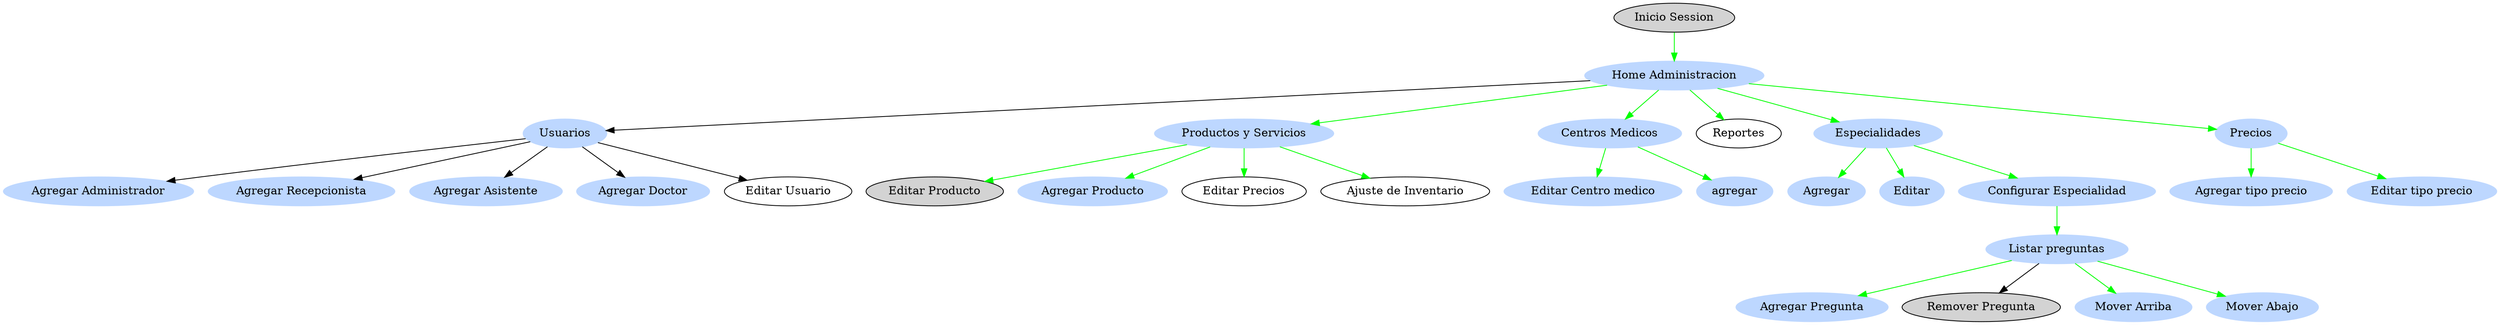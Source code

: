 digraph G {

  inicio_session_administrador[label="Inicio Session" style="filled"]
  inicio_session_administrador->home_administracion[color="green"]
  
  
  home_administracion[label="Home Administracion" color="0.603 0.258 1.000" style=filled]
  home_administracion -> usuarios
  //agregar_usuario
  productos_y_servicios [label="Productos y Servicios" color="0.603 0.258 1.000" style=filled]
  home_administracion -> productos_y_servicios[color="green"]
  home_administracion -> centros_medicos[color="green"]
  home_administracion -> "Reportes" [color="green"]
  home_administracion -> Especialidades[color="green"]


  Especialidades[label="Especialidades" color="0.603 0.258 1.000" style=filled]
  agregar_especialidad[label="Agregar" color="0.603 0.258 1.000" style=filled]
  Especialidades -> agregar_especialidad[color="green"]

  editar_especialidad[label="Editar" color="0.603 0.258 1.000" style=filled]
  Especialidades -> editar_especialidad[color="green"]
  Especialidades -> configurar_especialidad[color="green"]
  configurar_especialidad[label="Configurar Especialidad" color="0.603 0.258 1.000" style=filled]
  listar_preguntas [label="Listar preguntas" color="0.603 0.258 1.000" style=filled]
  agregar_pregunta[label="Agregar Pregunta" color="0.603 0.258 1.000" style=filled]
  remover_pregunta[label="Remover Pregunta"  style=filled]
  mover_arriba[label="Mover Arriba" color="0.603 0.258 1.000" style=filled]
  mover_abajo[label="Mover Abajo" color="0.603 0.258 1.000" style=filled]
  configurar_especialidad -> listar_preguntas[color="green"]
  listar_preguntas -> agregar_pregunta [color="green"]

  listar_preguntas-> remover_pregunta
listar_preguntas-> mover_arriba[color="green"]
listar_preguntas-> mover_abajo[color="green"]



  usuarios[label="Usuarios" color="0.603 0.258 1.000" style=filled]

  usuarios->agregar_usuario_administrador
  usuarios->agregar_usuario_recepcion;
  usuarios->agregar_usuario_asistente
  usuarios->agregar_usuario_doctor;



  editar_usuario[label="Editar Usuario"]
  usuarios->editar_usuario;

  agregar_usuario_administrador[label="Agregar Administrador" color="0.603 0.258 1.000" style=filled]
  agregar_usuario_recepcion[label="Agregar Recepcionista" color="0.603 0.258 1.000" style=filled]
  agregar_usuario_doctor[label="Agregar Doctor" color="0.603 0.258 1.000" style=filled]
  agregar_usuario_asistente[label="Agregar Asistente" color="0.603 0.258 1.000" style=filled]

  //agregar_usuario[label="agregar usuario"]
  //agregar_usuario -> agregar_usuario_administrador
  //agregar_usuario -> agregar_usuario_recepcion
  //agregar_usuario -> agregar_usuario_asistente

  centros_medicos [label="Centros Medicos" color="0.603 0.258 1.000" style=filled]
  editar_centro_medico[label="Editar Centro medico" color="0.603 0.258 1.000" style=filled]
  centros_medicos -> editar_centro_medico[color="green"]
  agregar_centro_medico[label="agregar" color="0.603 0.258 1.000" style="filled"]
  centros_medicos -> agregar_centro_medico[color="green"]
  
  ////////////////////////PRODUCTOS Y SERVICIOS /////////////////////////
  editar_producto [label="Editar Producto" style=filled]
  agregar_producto [label="Agregar Producto" color="0.603 0.258 1.000" style=filled]

  productos_y_servicios -> editar_producto[color="green"]
  productos_y_servicios -> agregar_producto[color="green"]
  productos_y_servicios -> "Editar Precios"[color="green"]
  productos_y_servicios -> "Ajuste de Inventario"[color="green"]
  Precios [label="Precios" color="0.603 0.258 1.000" style=filled]
  agregar_tipo_precio [label="Agregar tipo precio" color="0.603 0.258 1.000" style=filled]
  editar_tipo_precio [label="Editar tipo precio" color="0.603 0.258 1.000" style=filled]
  Precios -> agregar_tipo_precio [color="green"]
  Precios -> editar_tipo_precio [color="green"]
  home_administracion -> Precios [color="green"]

 // lista_doctores [label="lista doctores"];
}